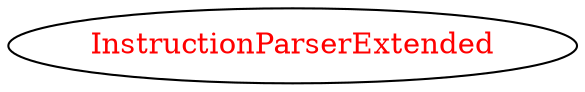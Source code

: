 digraph dependencyGraph {
 concentrate=true;
 ranksep="2.0";
 rankdir="LR"; 
 splines="ortho";
"InstructionParserExtended" [fontcolor="red"];
}